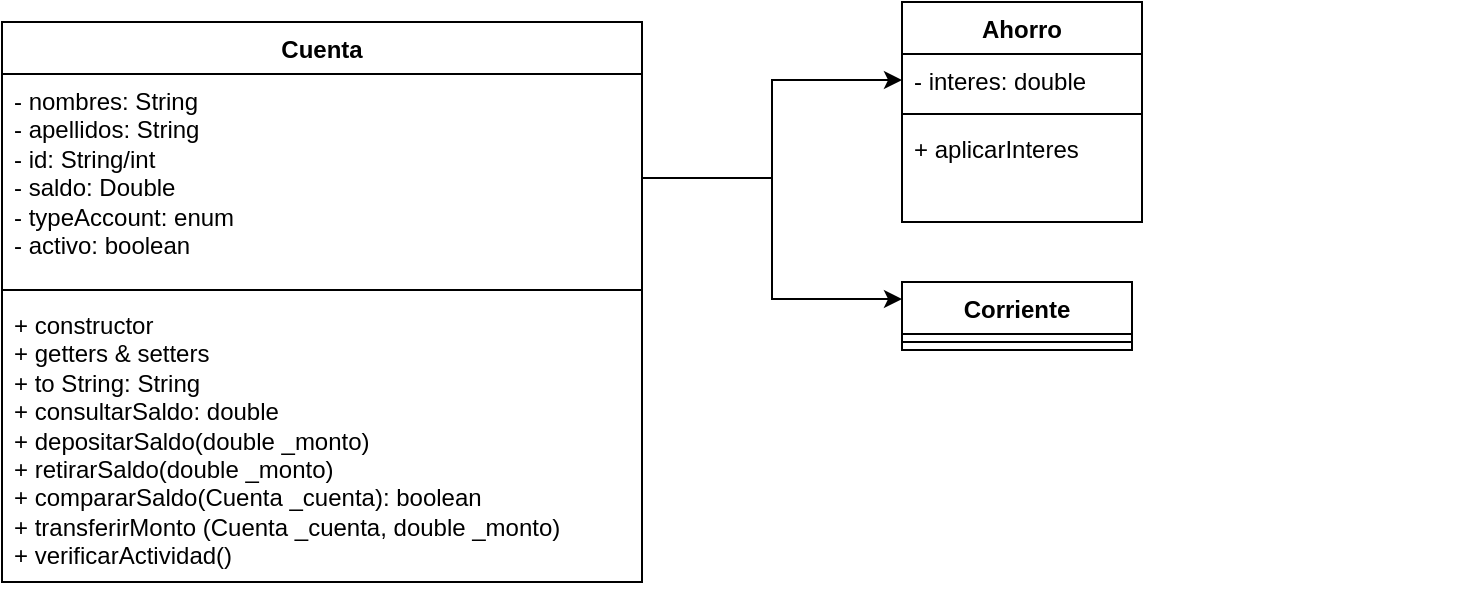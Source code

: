<mxfile version="22.0.8" type="device">
  <diagram name="Page-1" id="pImxxgkzjdJv5OVogXcW">
    <mxGraphModel dx="1259" dy="692" grid="1" gridSize="10" guides="1" tooltips="1" connect="1" arrows="1" fold="1" page="1" pageScale="1" pageWidth="850" pageHeight="1100" math="0" shadow="0">
      <root>
        <mxCell id="0" />
        <mxCell id="1" parent="0" />
        <mxCell id="3Av-pwT-mRt3IVE2EmVr-1" value="Cuenta" style="swimlane;fontStyle=1;align=center;verticalAlign=top;childLayout=stackLayout;horizontal=1;startSize=26;horizontalStack=0;resizeParent=1;resizeParentMax=0;resizeLast=0;collapsible=1;marginBottom=0;whiteSpace=wrap;html=1;" parent="1" vertex="1">
          <mxGeometry x="80" y="80" width="320" height="280" as="geometry" />
        </mxCell>
        <mxCell id="3Av-pwT-mRt3IVE2EmVr-2" value="- nombres: String&lt;br&gt;- apellidos: String&lt;br&gt;- id: String/int&lt;br&gt;- saldo: Double&lt;br&gt;- typeAccount: enum&lt;br&gt;- activo: boolean" style="text;strokeColor=none;fillColor=none;align=left;verticalAlign=top;spacingLeft=4;spacingRight=4;overflow=hidden;rotatable=0;points=[[0,0.5],[1,0.5]];portConstraint=eastwest;whiteSpace=wrap;html=1;" parent="3Av-pwT-mRt3IVE2EmVr-1" vertex="1">
          <mxGeometry y="26" width="320" height="104" as="geometry" />
        </mxCell>
        <mxCell id="3Av-pwT-mRt3IVE2EmVr-3" value="" style="line;strokeWidth=1;fillColor=none;align=left;verticalAlign=middle;spacingTop=-1;spacingLeft=3;spacingRight=3;rotatable=0;labelPosition=right;points=[];portConstraint=eastwest;strokeColor=inherit;" parent="3Av-pwT-mRt3IVE2EmVr-1" vertex="1">
          <mxGeometry y="130" width="320" height="8" as="geometry" />
        </mxCell>
        <mxCell id="3Av-pwT-mRt3IVE2EmVr-4" value="+ constructor&lt;br&gt;+ getters &amp;amp; setters&lt;br&gt;+ to String: String&lt;br&gt;+ consultarSaldo: double&lt;br&gt;+ depositarSaldo(double _monto)&lt;br&gt;+ retirarSaldo(double _monto)&lt;br&gt;+ compararSaldo(Cuenta _cuenta): boolean&lt;br&gt;+ transferirMonto (Cuenta _cuenta, double _monto)&lt;br&gt;+ verificarActividad()" style="text;strokeColor=none;fillColor=none;align=left;verticalAlign=top;spacingLeft=4;spacingRight=4;overflow=hidden;rotatable=0;points=[[0,0.5],[1,0.5]];portConstraint=eastwest;whiteSpace=wrap;html=1;" parent="3Av-pwT-mRt3IVE2EmVr-1" vertex="1">
          <mxGeometry y="138" width="320" height="142" as="geometry" />
        </mxCell>
        <mxCell id="3Av-pwT-mRt3IVE2EmVr-5" value="Ahorro" style="swimlane;fontStyle=1;align=center;verticalAlign=top;childLayout=stackLayout;horizontal=1;startSize=26;horizontalStack=0;resizeParent=1;resizeParentMax=0;resizeLast=0;collapsible=1;marginBottom=0;whiteSpace=wrap;html=1;" parent="1" vertex="1">
          <mxGeometry x="530" y="70" width="120" height="110" as="geometry" />
        </mxCell>
        <mxCell id="3Av-pwT-mRt3IVE2EmVr-6" value="- interes: double" style="text;strokeColor=none;fillColor=none;align=left;verticalAlign=top;spacingLeft=4;spacingRight=4;overflow=hidden;rotatable=0;points=[[0,0.5],[1,0.5]];portConstraint=eastwest;whiteSpace=wrap;html=1;" parent="3Av-pwT-mRt3IVE2EmVr-5" vertex="1">
          <mxGeometry y="26" width="120" height="26" as="geometry" />
        </mxCell>
        <mxCell id="3Av-pwT-mRt3IVE2EmVr-7" value="" style="line;strokeWidth=1;fillColor=none;align=left;verticalAlign=middle;spacingTop=-1;spacingLeft=3;spacingRight=3;rotatable=0;labelPosition=right;points=[];portConstraint=eastwest;strokeColor=inherit;" parent="3Av-pwT-mRt3IVE2EmVr-5" vertex="1">
          <mxGeometry y="52" width="120" height="8" as="geometry" />
        </mxCell>
        <mxCell id="3Av-pwT-mRt3IVE2EmVr-8" value="+ aplicarInteres" style="text;strokeColor=none;fillColor=none;align=left;verticalAlign=top;spacingLeft=4;spacingRight=4;overflow=hidden;rotatable=0;points=[[0,0.5],[1,0.5]];portConstraint=eastwest;whiteSpace=wrap;html=1;" parent="3Av-pwT-mRt3IVE2EmVr-5" vertex="1">
          <mxGeometry y="60" width="120" height="50" as="geometry" />
        </mxCell>
        <mxCell id="3Av-pwT-mRt3IVE2EmVr-9" style="edgeStyle=orthogonalEdgeStyle;rounded=0;orthogonalLoop=1;jettySize=auto;html=1;exitX=1;exitY=0.5;exitDx=0;exitDy=0;entryX=0;entryY=0.5;entryDx=0;entryDy=0;" parent="1" source="3Av-pwT-mRt3IVE2EmVr-2" target="3Av-pwT-mRt3IVE2EmVr-6" edge="1">
          <mxGeometry relative="1" as="geometry" />
        </mxCell>
        <mxCell id="3Av-pwT-mRt3IVE2EmVr-14" style="edgeStyle=orthogonalEdgeStyle;rounded=0;orthogonalLoop=1;jettySize=auto;html=1;exitX=1;exitY=0.5;exitDx=0;exitDy=0;entryX=0;entryY=0.25;entryDx=0;entryDy=0;" parent="1" source="3Av-pwT-mRt3IVE2EmVr-2" target="qPXU1aCihd12mrtZxSVJ-2" edge="1">
          <mxGeometry relative="1" as="geometry">
            <mxPoint x="425" y="317" as="targetPoint" />
          </mxGeometry>
        </mxCell>
        <mxCell id="qPXU1aCihd12mrtZxSVJ-2" value="Corriente" style="swimlane;fontStyle=1;align=center;verticalAlign=top;childLayout=stackLayout;horizontal=1;startSize=26;horizontalStack=0;resizeParent=1;resizeParentMax=0;resizeLast=0;collapsible=1;marginBottom=0;whiteSpace=wrap;html=1;" vertex="1" parent="1">
          <mxGeometry x="530" y="210" width="115" height="34" as="geometry" />
        </mxCell>
        <mxCell id="qPXU1aCihd12mrtZxSVJ-4" value="" style="line;strokeWidth=1;fillColor=none;align=left;verticalAlign=middle;spacingTop=-1;spacingLeft=3;spacingRight=3;rotatable=0;labelPosition=right;points=[];portConstraint=eastwest;strokeColor=inherit;" vertex="1" parent="qPXU1aCihd12mrtZxSVJ-2">
          <mxGeometry y="26" width="115" height="8" as="geometry" />
        </mxCell>
        <mxCell id="qPXU1aCihd12mrtZxSVJ-6" style="edgeStyle=orthogonalEdgeStyle;rounded=0;orthogonalLoop=1;jettySize=auto;html=1;exitX=1;exitY=0.5;exitDx=0;exitDy=0;" edge="1" parent="qPXU1aCihd12mrtZxSVJ-2">
          <mxGeometry relative="1" as="geometry">
            <mxPoint x="270" y="47" as="sourcePoint" />
            <mxPoint x="270" y="47" as="targetPoint" />
          </mxGeometry>
        </mxCell>
      </root>
    </mxGraphModel>
  </diagram>
</mxfile>
